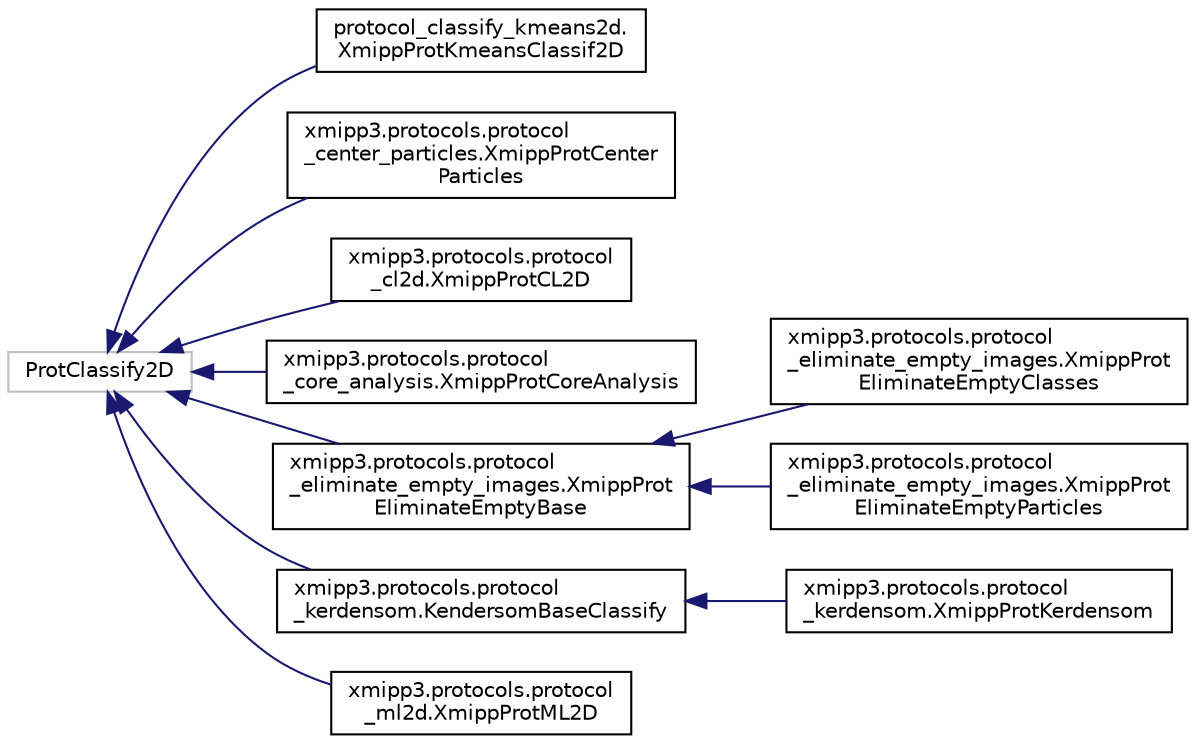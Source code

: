 digraph "Graphical Class Hierarchy"
{
  edge [fontname="Helvetica",fontsize="10",labelfontname="Helvetica",labelfontsize="10"];
  node [fontname="Helvetica",fontsize="10",shape=record];
  rankdir="LR";
  Node382 [label="ProtClassify2D",height=0.2,width=0.4,color="grey75", fillcolor="white", style="filled"];
  Node382 -> Node0 [dir="back",color="midnightblue",fontsize="10",style="solid",fontname="Helvetica"];
  Node0 [label="protocol_classify_kmeans2d.\lXmippProtKmeansClassif2D",height=0.2,width=0.4,color="black", fillcolor="white", style="filled",URL="$classprotocol__classify__kmeans2d_1_1XmippProtKmeansClassif2D.html"];
  Node382 -> Node384 [dir="back",color="midnightblue",fontsize="10",style="solid",fontname="Helvetica"];
  Node384 [label="xmipp3.protocols.protocol\l_center_particles.XmippProtCenter\lParticles",height=0.2,width=0.4,color="black", fillcolor="white", style="filled",URL="$classxmipp3_1_1protocols_1_1protocol__center__particles_1_1XmippProtCenterParticles.html"];
  Node382 -> Node385 [dir="back",color="midnightblue",fontsize="10",style="solid",fontname="Helvetica"];
  Node385 [label="xmipp3.protocols.protocol\l_cl2d.XmippProtCL2D",height=0.2,width=0.4,color="black", fillcolor="white", style="filled",URL="$classxmipp3_1_1protocols_1_1protocol__cl2d_1_1XmippProtCL2D.html"];
  Node382 -> Node386 [dir="back",color="midnightblue",fontsize="10",style="solid",fontname="Helvetica"];
  Node386 [label="xmipp3.protocols.protocol\l_core_analysis.XmippProtCoreAnalysis",height=0.2,width=0.4,color="black", fillcolor="white", style="filled",URL="$classxmipp3_1_1protocols_1_1protocol__core__analysis_1_1XmippProtCoreAnalysis.html"];
  Node382 -> Node387 [dir="back",color="midnightblue",fontsize="10",style="solid",fontname="Helvetica"];
  Node387 [label="xmipp3.protocols.protocol\l_eliminate_empty_images.XmippProt\lEliminateEmptyBase",height=0.2,width=0.4,color="black", fillcolor="white", style="filled",URL="$classxmipp3_1_1protocols_1_1protocol__eliminate__empty__images_1_1XmippProtEliminateEmptyBase.html"];
  Node387 -> Node388 [dir="back",color="midnightblue",fontsize="10",style="solid",fontname="Helvetica"];
  Node388 [label="xmipp3.protocols.protocol\l_eliminate_empty_images.XmippProt\lEliminateEmptyClasses",height=0.2,width=0.4,color="black", fillcolor="white", style="filled",URL="$classxmipp3_1_1protocols_1_1protocol__eliminate__empty__images_1_1XmippProtEliminateEmptyClasses.html"];
  Node387 -> Node389 [dir="back",color="midnightblue",fontsize="10",style="solid",fontname="Helvetica"];
  Node389 [label="xmipp3.protocols.protocol\l_eliminate_empty_images.XmippProt\lEliminateEmptyParticles",height=0.2,width=0.4,color="black", fillcolor="white", style="filled",URL="$classxmipp3_1_1protocols_1_1protocol__eliminate__empty__images_1_1XmippProtEliminateEmptyParticles.html"];
  Node382 -> Node390 [dir="back",color="midnightblue",fontsize="10",style="solid",fontname="Helvetica"];
  Node390 [label="xmipp3.protocols.protocol\l_kerdensom.KendersomBaseClassify",height=0.2,width=0.4,color="black", fillcolor="white", style="filled",URL="$classxmipp3_1_1protocols_1_1protocol__kerdensom_1_1KendersomBaseClassify.html"];
  Node390 -> Node391 [dir="back",color="midnightblue",fontsize="10",style="solid",fontname="Helvetica"];
  Node391 [label="xmipp3.protocols.protocol\l_kerdensom.XmippProtKerdensom",height=0.2,width=0.4,color="black", fillcolor="white", style="filled",URL="$classxmipp3_1_1protocols_1_1protocol__kerdensom_1_1XmippProtKerdensom.html"];
  Node382 -> Node392 [dir="back",color="midnightblue",fontsize="10",style="solid",fontname="Helvetica"];
  Node392 [label="xmipp3.protocols.protocol\l_ml2d.XmippProtML2D",height=0.2,width=0.4,color="black", fillcolor="white", style="filled",URL="$classxmipp3_1_1protocols_1_1protocol__ml2d_1_1XmippProtML2D.html"];
}
